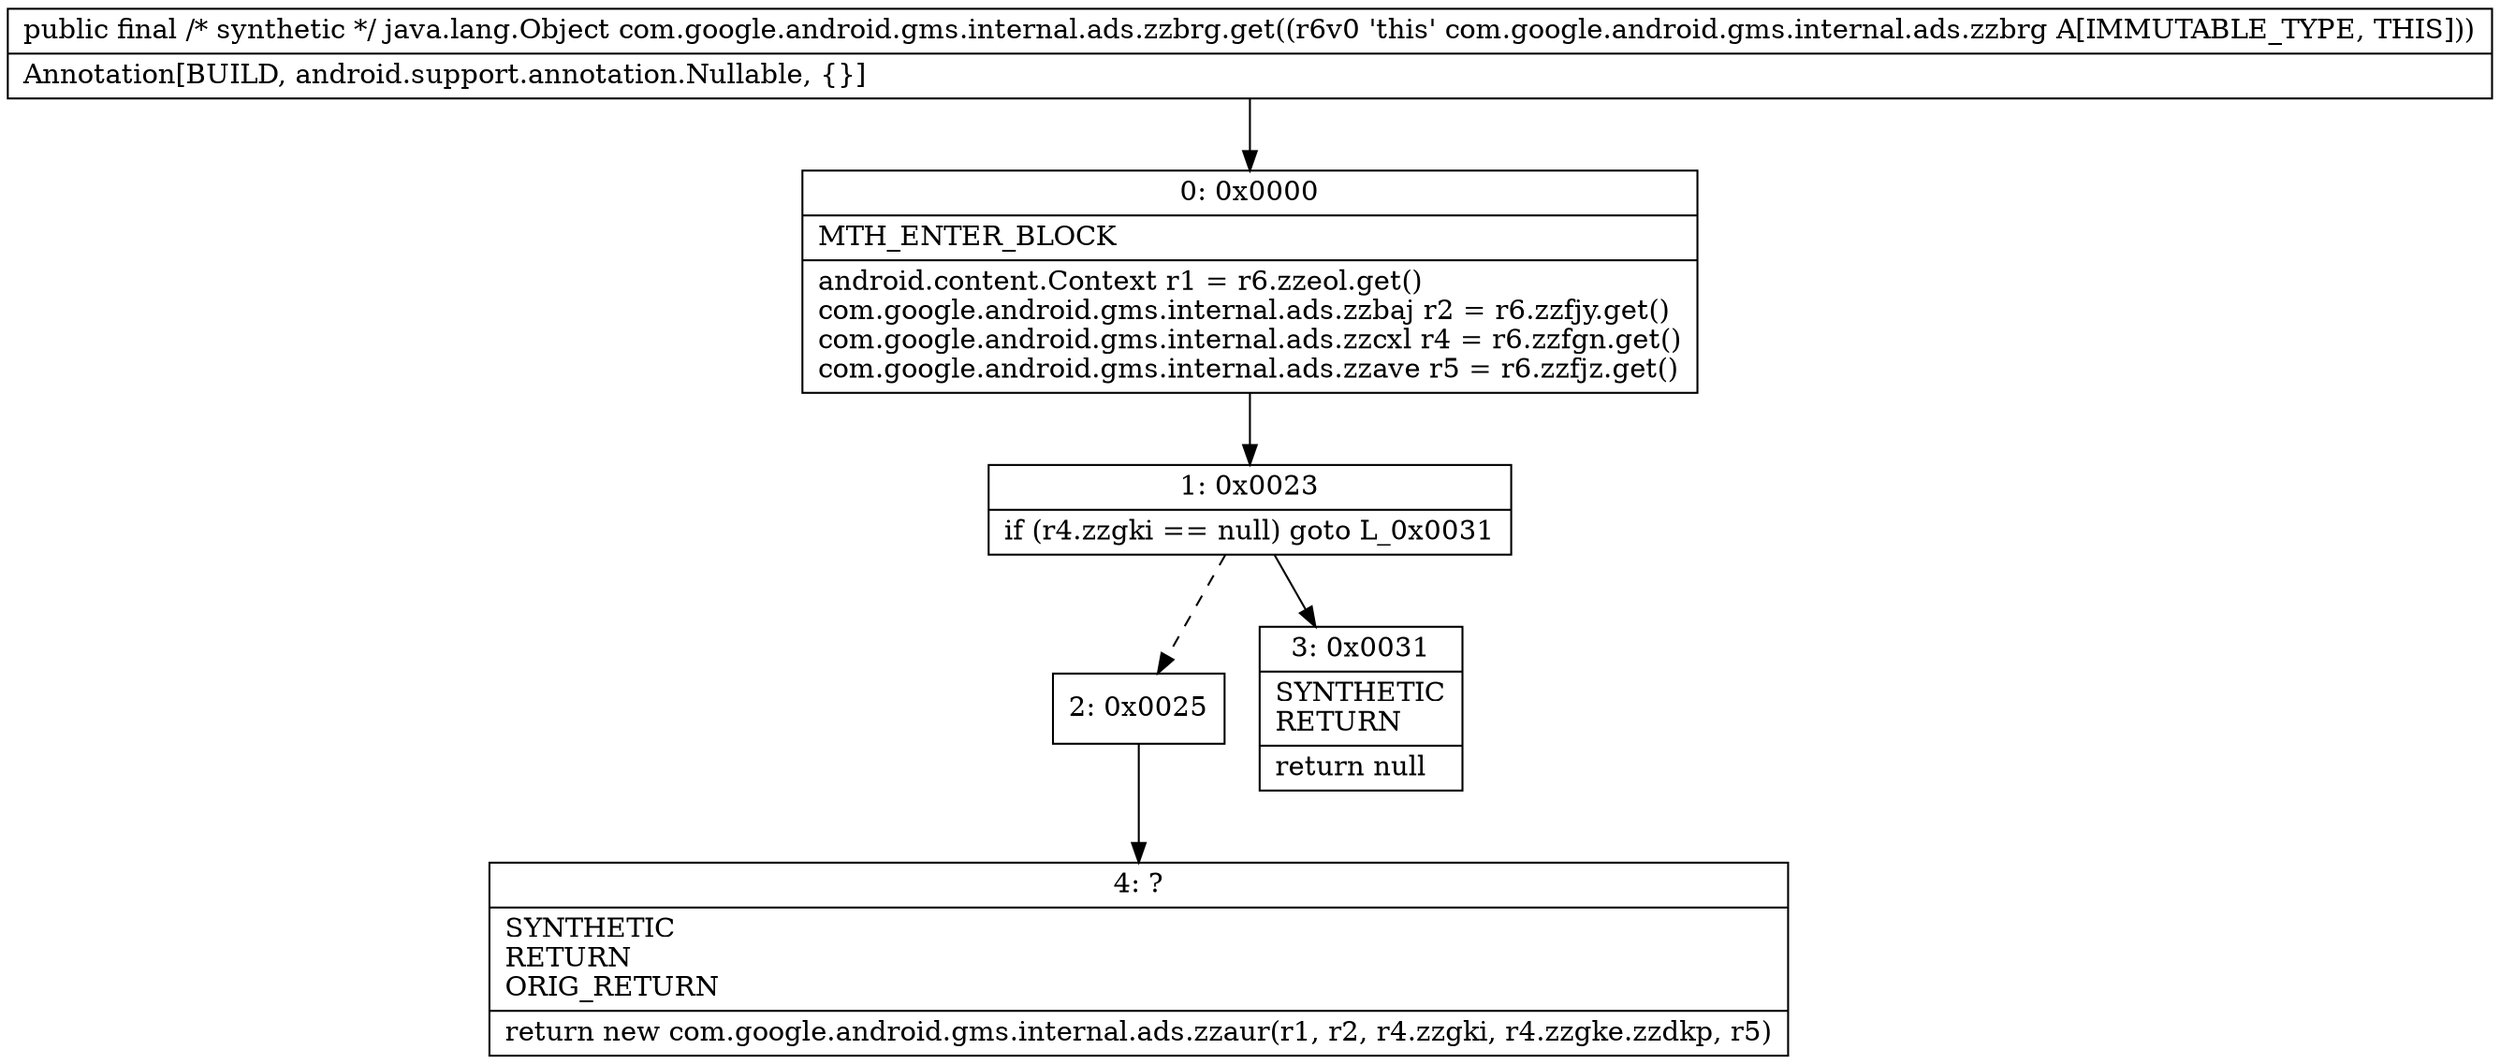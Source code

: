 digraph "CFG forcom.google.android.gms.internal.ads.zzbrg.get()Ljava\/lang\/Object;" {
Node_0 [shape=record,label="{0\:\ 0x0000|MTH_ENTER_BLOCK\l|android.content.Context r1 = r6.zzeol.get()\lcom.google.android.gms.internal.ads.zzbaj r2 = r6.zzfjy.get()\lcom.google.android.gms.internal.ads.zzcxl r4 = r6.zzfgn.get()\lcom.google.android.gms.internal.ads.zzave r5 = r6.zzfjz.get()\l}"];
Node_1 [shape=record,label="{1\:\ 0x0023|if (r4.zzgki == null) goto L_0x0031\l}"];
Node_2 [shape=record,label="{2\:\ 0x0025}"];
Node_3 [shape=record,label="{3\:\ 0x0031|SYNTHETIC\lRETURN\l|return null\l}"];
Node_4 [shape=record,label="{4\:\ ?|SYNTHETIC\lRETURN\lORIG_RETURN\l|return new com.google.android.gms.internal.ads.zzaur(r1, r2, r4.zzgki, r4.zzgke.zzdkp, r5)\l}"];
MethodNode[shape=record,label="{public final \/* synthetic *\/ java.lang.Object com.google.android.gms.internal.ads.zzbrg.get((r6v0 'this' com.google.android.gms.internal.ads.zzbrg A[IMMUTABLE_TYPE, THIS]))  | Annotation[BUILD, android.support.annotation.Nullable, \{\}]\l}"];
MethodNode -> Node_0;
Node_0 -> Node_1;
Node_1 -> Node_2[style=dashed];
Node_1 -> Node_3;
Node_2 -> Node_4;
}

